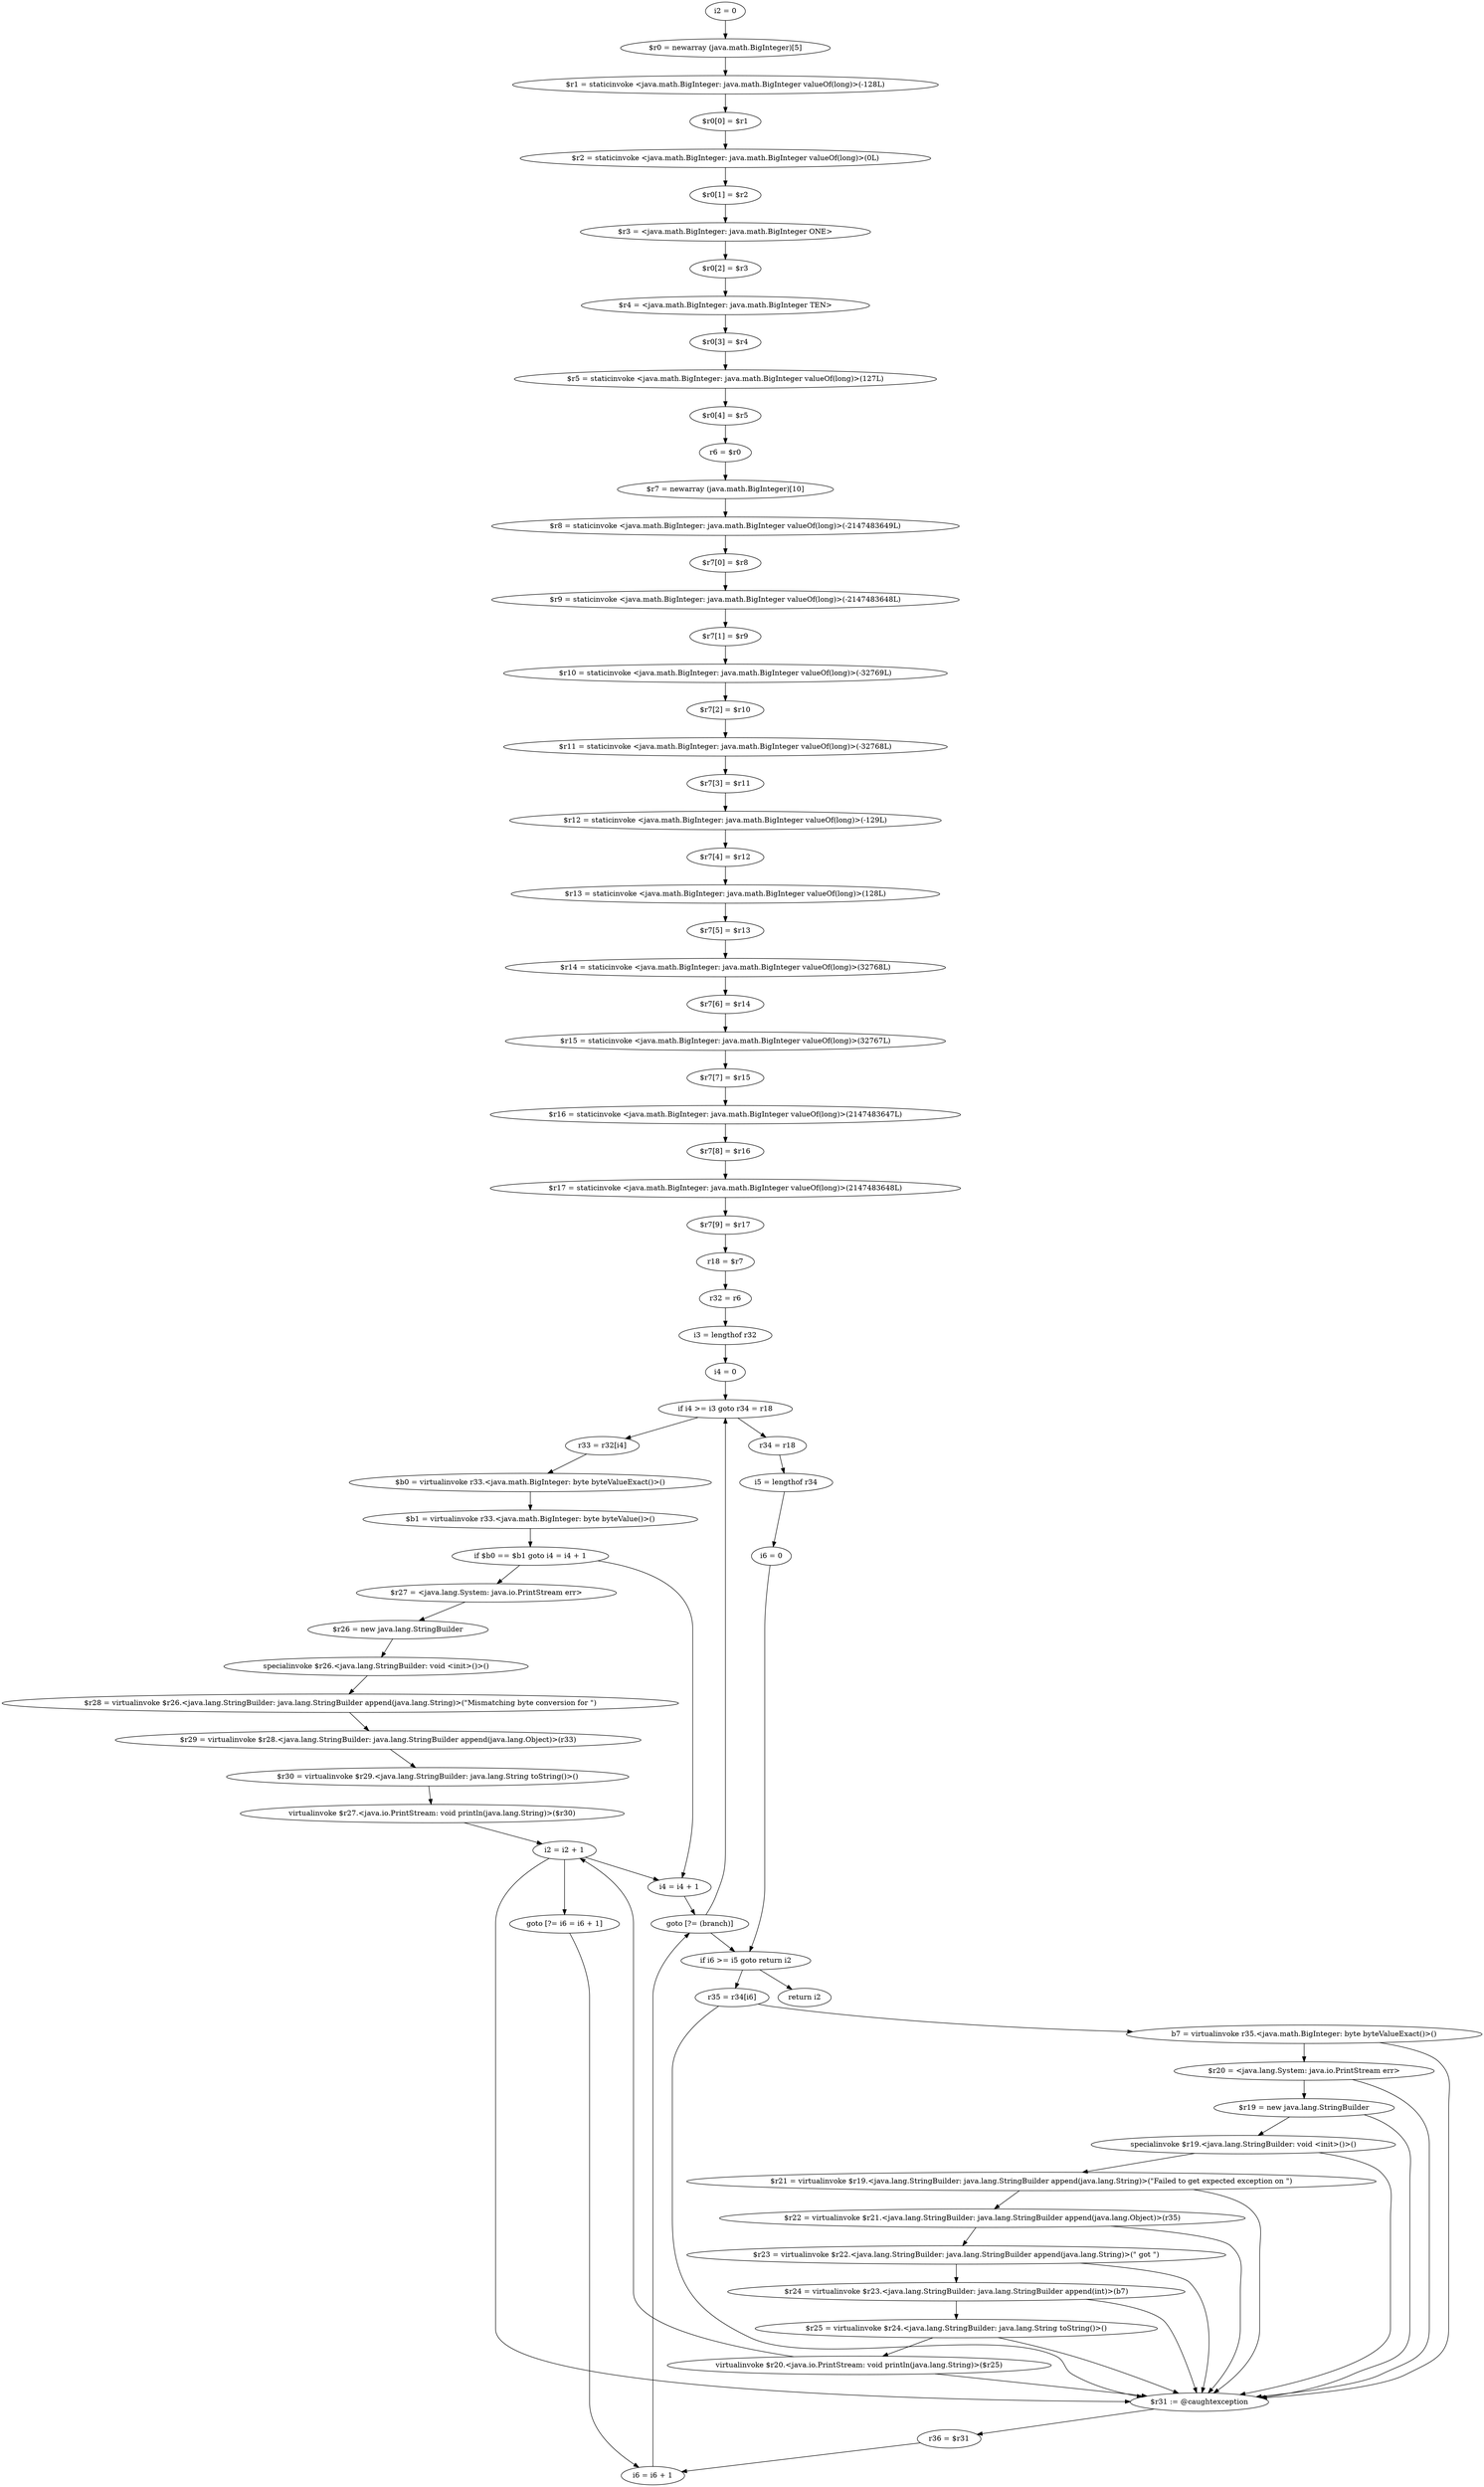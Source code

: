 digraph "unitGraph" {
    "i2 = 0"
    "$r0 = newarray (java.math.BigInteger)[5]"
    "$r1 = staticinvoke <java.math.BigInteger: java.math.BigInteger valueOf(long)>(-128L)"
    "$r0[0] = $r1"
    "$r2 = staticinvoke <java.math.BigInteger: java.math.BigInteger valueOf(long)>(0L)"
    "$r0[1] = $r2"
    "$r3 = <java.math.BigInteger: java.math.BigInteger ONE>"
    "$r0[2] = $r3"
    "$r4 = <java.math.BigInteger: java.math.BigInteger TEN>"
    "$r0[3] = $r4"
    "$r5 = staticinvoke <java.math.BigInteger: java.math.BigInteger valueOf(long)>(127L)"
    "$r0[4] = $r5"
    "r6 = $r0"
    "$r7 = newarray (java.math.BigInteger)[10]"
    "$r8 = staticinvoke <java.math.BigInteger: java.math.BigInteger valueOf(long)>(-2147483649L)"
    "$r7[0] = $r8"
    "$r9 = staticinvoke <java.math.BigInteger: java.math.BigInteger valueOf(long)>(-2147483648L)"
    "$r7[1] = $r9"
    "$r10 = staticinvoke <java.math.BigInteger: java.math.BigInteger valueOf(long)>(-32769L)"
    "$r7[2] = $r10"
    "$r11 = staticinvoke <java.math.BigInteger: java.math.BigInteger valueOf(long)>(-32768L)"
    "$r7[3] = $r11"
    "$r12 = staticinvoke <java.math.BigInteger: java.math.BigInteger valueOf(long)>(-129L)"
    "$r7[4] = $r12"
    "$r13 = staticinvoke <java.math.BigInteger: java.math.BigInteger valueOf(long)>(128L)"
    "$r7[5] = $r13"
    "$r14 = staticinvoke <java.math.BigInteger: java.math.BigInteger valueOf(long)>(32768L)"
    "$r7[6] = $r14"
    "$r15 = staticinvoke <java.math.BigInteger: java.math.BigInteger valueOf(long)>(32767L)"
    "$r7[7] = $r15"
    "$r16 = staticinvoke <java.math.BigInteger: java.math.BigInteger valueOf(long)>(2147483647L)"
    "$r7[8] = $r16"
    "$r17 = staticinvoke <java.math.BigInteger: java.math.BigInteger valueOf(long)>(2147483648L)"
    "$r7[9] = $r17"
    "r18 = $r7"
    "r32 = r6"
    "i3 = lengthof r32"
    "i4 = 0"
    "if i4 >= i3 goto r34 = r18"
    "r33 = r32[i4]"
    "$b0 = virtualinvoke r33.<java.math.BigInteger: byte byteValueExact()>()"
    "$b1 = virtualinvoke r33.<java.math.BigInteger: byte byteValue()>()"
    "if $b0 == $b1 goto i4 = i4 + 1"
    "$r27 = <java.lang.System: java.io.PrintStream err>"
    "$r26 = new java.lang.StringBuilder"
    "specialinvoke $r26.<java.lang.StringBuilder: void <init>()>()"
    "$r28 = virtualinvoke $r26.<java.lang.StringBuilder: java.lang.StringBuilder append(java.lang.String)>(\"Mismatching byte conversion for \")"
    "$r29 = virtualinvoke $r28.<java.lang.StringBuilder: java.lang.StringBuilder append(java.lang.Object)>(r33)"
    "$r30 = virtualinvoke $r29.<java.lang.StringBuilder: java.lang.String toString()>()"
    "virtualinvoke $r27.<java.io.PrintStream: void println(java.lang.String)>($r30)"
    "i2 = i2 + 1"
    "i4 = i4 + 1"
    "goto [?= (branch)]"
    "r34 = r18"
    "i5 = lengthof r34"
    "i6 = 0"
    "if i6 >= i5 goto return i2"
    "r35 = r34[i6]"
    "b7 = virtualinvoke r35.<java.math.BigInteger: byte byteValueExact()>()"
    "$r20 = <java.lang.System: java.io.PrintStream err>"
    "$r19 = new java.lang.StringBuilder"
    "specialinvoke $r19.<java.lang.StringBuilder: void <init>()>()"
    "$r21 = virtualinvoke $r19.<java.lang.StringBuilder: java.lang.StringBuilder append(java.lang.String)>(\"Failed to get expected exception on \")"
    "$r22 = virtualinvoke $r21.<java.lang.StringBuilder: java.lang.StringBuilder append(java.lang.Object)>(r35)"
    "$r23 = virtualinvoke $r22.<java.lang.StringBuilder: java.lang.StringBuilder append(java.lang.String)>(\" got \")"
    "$r24 = virtualinvoke $r23.<java.lang.StringBuilder: java.lang.StringBuilder append(int)>(b7)"
    "$r25 = virtualinvoke $r24.<java.lang.StringBuilder: java.lang.String toString()>()"
    "virtualinvoke $r20.<java.io.PrintStream: void println(java.lang.String)>($r25)"
    "goto [?= i6 = i6 + 1]"
    "$r31 := @caughtexception"
    "r36 = $r31"
    "i6 = i6 + 1"
    "return i2"
    "i2 = 0"->"$r0 = newarray (java.math.BigInteger)[5]";
    "$r0 = newarray (java.math.BigInteger)[5]"->"$r1 = staticinvoke <java.math.BigInteger: java.math.BigInteger valueOf(long)>(-128L)";
    "$r1 = staticinvoke <java.math.BigInteger: java.math.BigInteger valueOf(long)>(-128L)"->"$r0[0] = $r1";
    "$r0[0] = $r1"->"$r2 = staticinvoke <java.math.BigInteger: java.math.BigInteger valueOf(long)>(0L)";
    "$r2 = staticinvoke <java.math.BigInteger: java.math.BigInteger valueOf(long)>(0L)"->"$r0[1] = $r2";
    "$r0[1] = $r2"->"$r3 = <java.math.BigInteger: java.math.BigInteger ONE>";
    "$r3 = <java.math.BigInteger: java.math.BigInteger ONE>"->"$r0[2] = $r3";
    "$r0[2] = $r3"->"$r4 = <java.math.BigInteger: java.math.BigInteger TEN>";
    "$r4 = <java.math.BigInteger: java.math.BigInteger TEN>"->"$r0[3] = $r4";
    "$r0[3] = $r4"->"$r5 = staticinvoke <java.math.BigInteger: java.math.BigInteger valueOf(long)>(127L)";
    "$r5 = staticinvoke <java.math.BigInteger: java.math.BigInteger valueOf(long)>(127L)"->"$r0[4] = $r5";
    "$r0[4] = $r5"->"r6 = $r0";
    "r6 = $r0"->"$r7 = newarray (java.math.BigInteger)[10]";
    "$r7 = newarray (java.math.BigInteger)[10]"->"$r8 = staticinvoke <java.math.BigInteger: java.math.BigInteger valueOf(long)>(-2147483649L)";
    "$r8 = staticinvoke <java.math.BigInteger: java.math.BigInteger valueOf(long)>(-2147483649L)"->"$r7[0] = $r8";
    "$r7[0] = $r8"->"$r9 = staticinvoke <java.math.BigInteger: java.math.BigInteger valueOf(long)>(-2147483648L)";
    "$r9 = staticinvoke <java.math.BigInteger: java.math.BigInteger valueOf(long)>(-2147483648L)"->"$r7[1] = $r9";
    "$r7[1] = $r9"->"$r10 = staticinvoke <java.math.BigInteger: java.math.BigInteger valueOf(long)>(-32769L)";
    "$r10 = staticinvoke <java.math.BigInteger: java.math.BigInteger valueOf(long)>(-32769L)"->"$r7[2] = $r10";
    "$r7[2] = $r10"->"$r11 = staticinvoke <java.math.BigInteger: java.math.BigInteger valueOf(long)>(-32768L)";
    "$r11 = staticinvoke <java.math.BigInteger: java.math.BigInteger valueOf(long)>(-32768L)"->"$r7[3] = $r11";
    "$r7[3] = $r11"->"$r12 = staticinvoke <java.math.BigInteger: java.math.BigInteger valueOf(long)>(-129L)";
    "$r12 = staticinvoke <java.math.BigInteger: java.math.BigInteger valueOf(long)>(-129L)"->"$r7[4] = $r12";
    "$r7[4] = $r12"->"$r13 = staticinvoke <java.math.BigInteger: java.math.BigInteger valueOf(long)>(128L)";
    "$r13 = staticinvoke <java.math.BigInteger: java.math.BigInteger valueOf(long)>(128L)"->"$r7[5] = $r13";
    "$r7[5] = $r13"->"$r14 = staticinvoke <java.math.BigInteger: java.math.BigInteger valueOf(long)>(32768L)";
    "$r14 = staticinvoke <java.math.BigInteger: java.math.BigInteger valueOf(long)>(32768L)"->"$r7[6] = $r14";
    "$r7[6] = $r14"->"$r15 = staticinvoke <java.math.BigInteger: java.math.BigInteger valueOf(long)>(32767L)";
    "$r15 = staticinvoke <java.math.BigInteger: java.math.BigInteger valueOf(long)>(32767L)"->"$r7[7] = $r15";
    "$r7[7] = $r15"->"$r16 = staticinvoke <java.math.BigInteger: java.math.BigInteger valueOf(long)>(2147483647L)";
    "$r16 = staticinvoke <java.math.BigInteger: java.math.BigInteger valueOf(long)>(2147483647L)"->"$r7[8] = $r16";
    "$r7[8] = $r16"->"$r17 = staticinvoke <java.math.BigInteger: java.math.BigInteger valueOf(long)>(2147483648L)";
    "$r17 = staticinvoke <java.math.BigInteger: java.math.BigInteger valueOf(long)>(2147483648L)"->"$r7[9] = $r17";
    "$r7[9] = $r17"->"r18 = $r7";
    "r18 = $r7"->"r32 = r6";
    "r32 = r6"->"i3 = lengthof r32";
    "i3 = lengthof r32"->"i4 = 0";
    "i4 = 0"->"if i4 >= i3 goto r34 = r18";
    "if i4 >= i3 goto r34 = r18"->"r33 = r32[i4]";
    "if i4 >= i3 goto r34 = r18"->"r34 = r18";
    "r33 = r32[i4]"->"$b0 = virtualinvoke r33.<java.math.BigInteger: byte byteValueExact()>()";
    "$b0 = virtualinvoke r33.<java.math.BigInteger: byte byteValueExact()>()"->"$b1 = virtualinvoke r33.<java.math.BigInteger: byte byteValue()>()";
    "$b1 = virtualinvoke r33.<java.math.BigInteger: byte byteValue()>()"->"if $b0 == $b1 goto i4 = i4 + 1";
    "if $b0 == $b1 goto i4 = i4 + 1"->"$r27 = <java.lang.System: java.io.PrintStream err>";
    "if $b0 == $b1 goto i4 = i4 + 1"->"i4 = i4 + 1";
    "$r27 = <java.lang.System: java.io.PrintStream err>"->"$r26 = new java.lang.StringBuilder";
    "$r26 = new java.lang.StringBuilder"->"specialinvoke $r26.<java.lang.StringBuilder: void <init>()>()";
    "specialinvoke $r26.<java.lang.StringBuilder: void <init>()>()"->"$r28 = virtualinvoke $r26.<java.lang.StringBuilder: java.lang.StringBuilder append(java.lang.String)>(\"Mismatching byte conversion for \")";
    "$r28 = virtualinvoke $r26.<java.lang.StringBuilder: java.lang.StringBuilder append(java.lang.String)>(\"Mismatching byte conversion for \")"->"$r29 = virtualinvoke $r28.<java.lang.StringBuilder: java.lang.StringBuilder append(java.lang.Object)>(r33)";
    "$r29 = virtualinvoke $r28.<java.lang.StringBuilder: java.lang.StringBuilder append(java.lang.Object)>(r33)"->"$r30 = virtualinvoke $r29.<java.lang.StringBuilder: java.lang.String toString()>()";
    "$r30 = virtualinvoke $r29.<java.lang.StringBuilder: java.lang.String toString()>()"->"virtualinvoke $r27.<java.io.PrintStream: void println(java.lang.String)>($r30)";
    "virtualinvoke $r27.<java.io.PrintStream: void println(java.lang.String)>($r30)"->"i2 = i2 + 1";
    "i2 = i2 + 1"->"i4 = i4 + 1";
    "i4 = i4 + 1"->"goto [?= (branch)]";
    "goto [?= (branch)]"->"if i4 >= i3 goto r34 = r18";
    "r34 = r18"->"i5 = lengthof r34";
    "i5 = lengthof r34"->"i6 = 0";
    "i6 = 0"->"if i6 >= i5 goto return i2";
    "if i6 >= i5 goto return i2"->"r35 = r34[i6]";
    "if i6 >= i5 goto return i2"->"return i2";
    "r35 = r34[i6]"->"b7 = virtualinvoke r35.<java.math.BigInteger: byte byteValueExact()>()";
    "r35 = r34[i6]"->"$r31 := @caughtexception";
    "b7 = virtualinvoke r35.<java.math.BigInteger: byte byteValueExact()>()"->"$r20 = <java.lang.System: java.io.PrintStream err>";
    "b7 = virtualinvoke r35.<java.math.BigInteger: byte byteValueExact()>()"->"$r31 := @caughtexception";
    "$r20 = <java.lang.System: java.io.PrintStream err>"->"$r19 = new java.lang.StringBuilder";
    "$r20 = <java.lang.System: java.io.PrintStream err>"->"$r31 := @caughtexception";
    "$r19 = new java.lang.StringBuilder"->"specialinvoke $r19.<java.lang.StringBuilder: void <init>()>()";
    "$r19 = new java.lang.StringBuilder"->"$r31 := @caughtexception";
    "specialinvoke $r19.<java.lang.StringBuilder: void <init>()>()"->"$r21 = virtualinvoke $r19.<java.lang.StringBuilder: java.lang.StringBuilder append(java.lang.String)>(\"Failed to get expected exception on \")";
    "specialinvoke $r19.<java.lang.StringBuilder: void <init>()>()"->"$r31 := @caughtexception";
    "$r21 = virtualinvoke $r19.<java.lang.StringBuilder: java.lang.StringBuilder append(java.lang.String)>(\"Failed to get expected exception on \")"->"$r22 = virtualinvoke $r21.<java.lang.StringBuilder: java.lang.StringBuilder append(java.lang.Object)>(r35)";
    "$r21 = virtualinvoke $r19.<java.lang.StringBuilder: java.lang.StringBuilder append(java.lang.String)>(\"Failed to get expected exception on \")"->"$r31 := @caughtexception";
    "$r22 = virtualinvoke $r21.<java.lang.StringBuilder: java.lang.StringBuilder append(java.lang.Object)>(r35)"->"$r23 = virtualinvoke $r22.<java.lang.StringBuilder: java.lang.StringBuilder append(java.lang.String)>(\" got \")";
    "$r22 = virtualinvoke $r21.<java.lang.StringBuilder: java.lang.StringBuilder append(java.lang.Object)>(r35)"->"$r31 := @caughtexception";
    "$r23 = virtualinvoke $r22.<java.lang.StringBuilder: java.lang.StringBuilder append(java.lang.String)>(\" got \")"->"$r24 = virtualinvoke $r23.<java.lang.StringBuilder: java.lang.StringBuilder append(int)>(b7)";
    "$r23 = virtualinvoke $r22.<java.lang.StringBuilder: java.lang.StringBuilder append(java.lang.String)>(\" got \")"->"$r31 := @caughtexception";
    "$r24 = virtualinvoke $r23.<java.lang.StringBuilder: java.lang.StringBuilder append(int)>(b7)"->"$r25 = virtualinvoke $r24.<java.lang.StringBuilder: java.lang.String toString()>()";
    "$r24 = virtualinvoke $r23.<java.lang.StringBuilder: java.lang.StringBuilder append(int)>(b7)"->"$r31 := @caughtexception";
    "$r25 = virtualinvoke $r24.<java.lang.StringBuilder: java.lang.String toString()>()"->"virtualinvoke $r20.<java.io.PrintStream: void println(java.lang.String)>($r25)";
    "$r25 = virtualinvoke $r24.<java.lang.StringBuilder: java.lang.String toString()>()"->"$r31 := @caughtexception";
    "virtualinvoke $r20.<java.io.PrintStream: void println(java.lang.String)>($r25)"->"i2 = i2 + 1";
    "virtualinvoke $r20.<java.io.PrintStream: void println(java.lang.String)>($r25)"->"$r31 := @caughtexception";
    "i2 = i2 + 1"->"goto [?= i6 = i6 + 1]";
    "i2 = i2 + 1"->"$r31 := @caughtexception";
    "goto [?= i6 = i6 + 1]"->"i6 = i6 + 1";
    "$r31 := @caughtexception"->"r36 = $r31";
    "r36 = $r31"->"i6 = i6 + 1";
    "i6 = i6 + 1"->"goto [?= (branch)]";
    "goto [?= (branch)]"->"if i6 >= i5 goto return i2";
}
